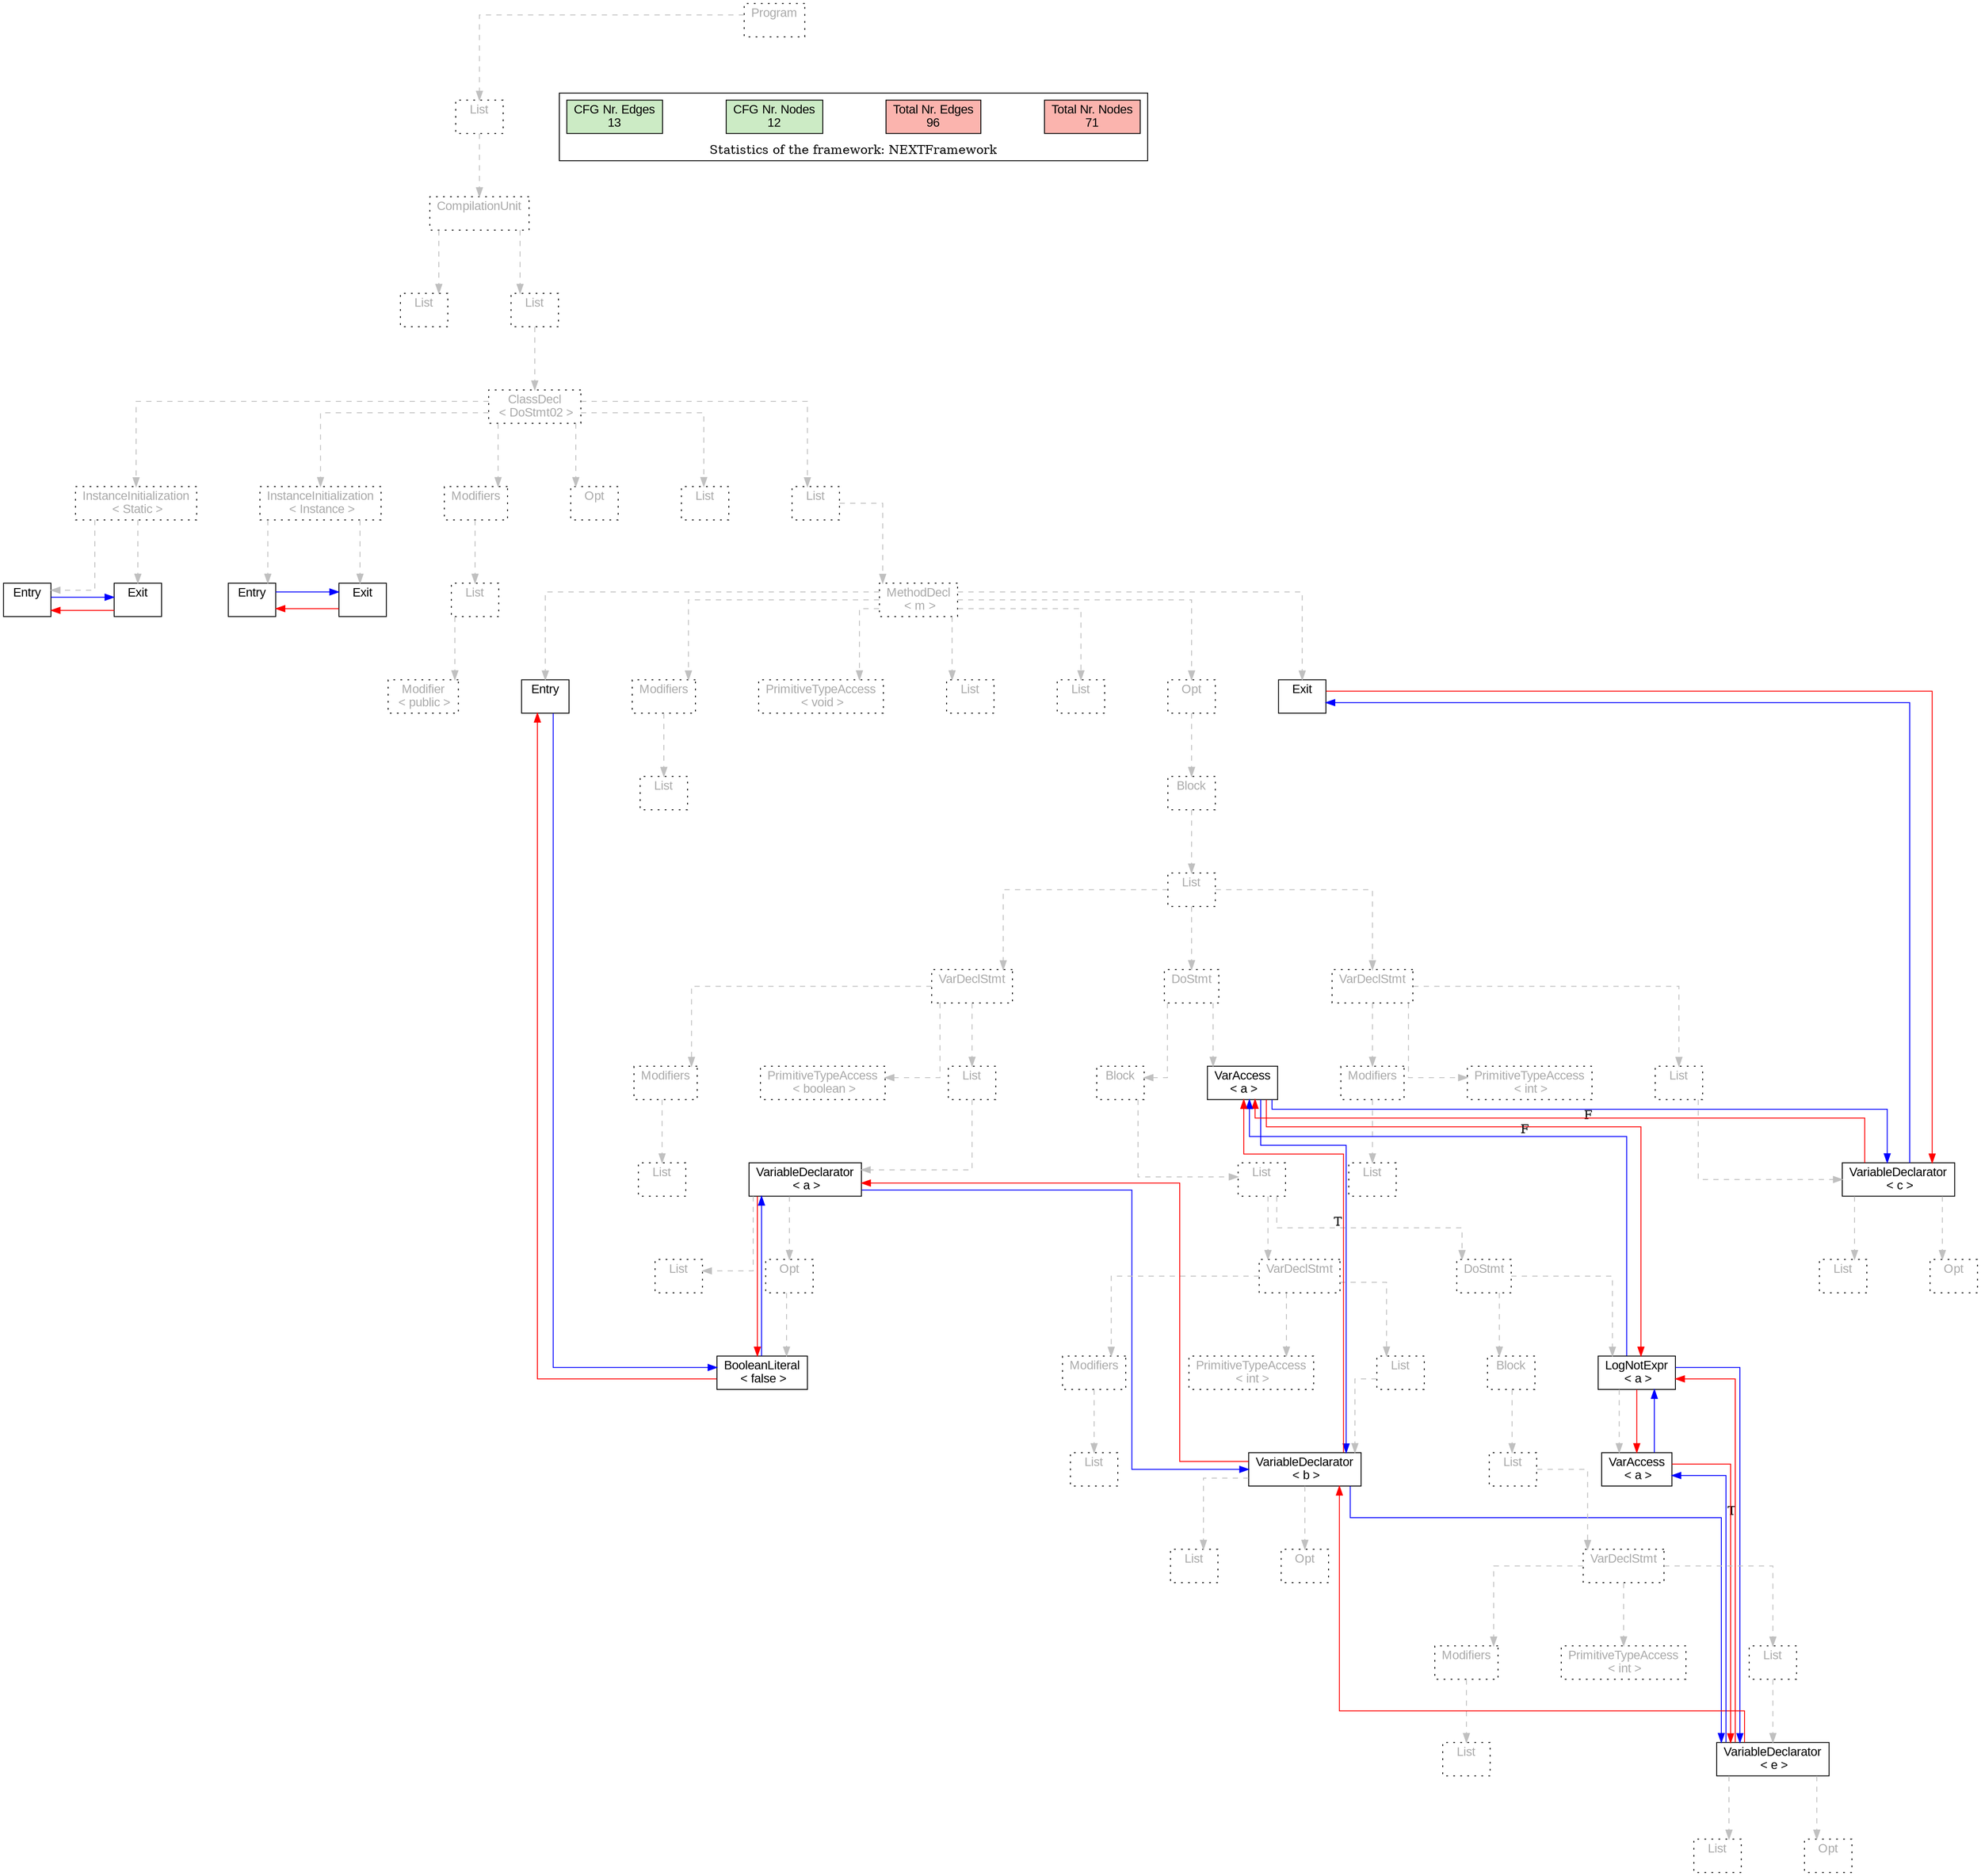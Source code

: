 digraph G {
graph [splines=ortho, nodesep="1", ranksep="1"]
node [shape=rect, fontname=Arial];
{ rank = same; "Program[0]"}
{ rank = same; "List[1]"}
{ rank = same; "CompilationUnit[2]"}
{ rank = same; "List[3]"; "List[4]"}
{ rank = same; "ClassDecl[5]"}
{ rank = same; "Modifiers[22]"; "Opt[25]"; "List[26]"; "List[27]"; "InstanceInitialization[6]"; "InstanceInitialization[14]"}
{ rank = same; "List[23]"; "MethodDecl[28]"; "Entry[7]"; "Exit[8]"; "Entry[15]"; "Exit[16]"}
{ rank = same; "Modifier[24]"; "Entry[29]"; "Modifiers[30]"; "PrimitiveTypeAccess[32]"; "List[33]"; "List[34]"; "Opt[35]"; "Exit[36]"}
{ rank = same; "List[31]"; "Block[36]"}
{ rank = same; "List[37]"}
{ rank = same; "VarDeclStmt[38]"; "DoStmt[47]"; "VarDeclStmt[72]"}
{ rank = same; "Modifiers[39]"; "PrimitiveTypeAccess[41]"; "List[42]"; "Block[48]"; "VarAccess[71]"; "Modifiers[73]"; "PrimitiveTypeAccess[75]"; "List[76]"}
{ rank = same; "List[40]"; "VariableDeclarator[43]"; "List[49]"; "List[74]"; "VariableDeclarator[77]"}
{ rank = same; "List[44]"; "Opt[45]"; "VarDeclStmt[50]"; "DoStmt[58]"; "List[78]"; "Opt[79]"}
{ rank = same; "BooleanLiteral[46]"; "Modifiers[51]"; "PrimitiveTypeAccess[53]"; "List[54]"; "Block[59]"; "LogNotExpr[69]"}
{ rank = same; "List[52]"; "VariableDeclarator[55]"; "List[60]"; "VarAccess[70]"}
{ rank = same; "Modifiers[62]"; "PrimitiveTypeAccess[64]"; "List[65]"}
{ rank = same; "List[56]"; "Opt[57]"; "VarDeclStmt[61]"}
{ rank = same; "List[67]"; "Opt[68]"}
{ rank = same; "List[63]"; "VariableDeclarator[66]"}
"Program[0]" [label="Program\n ", style= dotted   fillcolor="#eeeeee" fontcolor="#aaaaaa"  ]
"List[1]" [label="List\n ", style= dotted   fillcolor="#eeeeee" fontcolor="#aaaaaa"  ]
"CompilationUnit[2]" [label="CompilationUnit\n ", style= dotted   fillcolor="#eeeeee" fontcolor="#aaaaaa"  ]
"List[3]" [label="List\n ", style= dotted   fillcolor="#eeeeee" fontcolor="#aaaaaa"  ]
"List[4]" [label="List\n ", style= dotted   fillcolor="#eeeeee" fontcolor="#aaaaaa"  ]
"ClassDecl[5]" [label="ClassDecl\n < DoStmt02 >", style= dotted   fillcolor="#eeeeee" fontcolor="#aaaaaa"  ]
"Modifiers[22]" [label="Modifiers\n ", style= dotted   fillcolor="#eeeeee" fontcolor="#aaaaaa"  ]
"List[23]" [label="List\n ", style= dotted   fillcolor="#eeeeee" fontcolor="#aaaaaa"  ]
"Modifier[24]" [label="Modifier\n < public >", style= dotted   fillcolor="#eeeeee" fontcolor="#aaaaaa"  ]
"Opt[25]" [label="Opt\n ", style= dotted   fillcolor="#eeeeee" fontcolor="#aaaaaa"  ]
"List[26]" [label="List\n ", style= dotted   fillcolor="#eeeeee" fontcolor="#aaaaaa"  ]
"List[27]" [label="List\n ", style= dotted   fillcolor="#eeeeee" fontcolor="#aaaaaa"  ]
"MethodDecl[28]" [label="MethodDecl\n < m >", style= dotted   fillcolor="#eeeeee" fontcolor="#aaaaaa"  ]
"Entry[29]" [label="Entry\n ", fillcolor=white   style=filled  ]
"Modifiers[30]" [label="Modifiers\n ", style= dotted   fillcolor="#eeeeee" fontcolor="#aaaaaa"  ]
"List[31]" [label="List\n ", style= dotted   fillcolor="#eeeeee" fontcolor="#aaaaaa"  ]
"PrimitiveTypeAccess[32]" [label="PrimitiveTypeAccess\n < void >", style= dotted   fillcolor="#eeeeee" fontcolor="#aaaaaa"  ]
"List[33]" [label="List\n ", style= dotted   fillcolor="#eeeeee" fontcolor="#aaaaaa"  ]
"List[34]" [label="List\n ", style= dotted   fillcolor="#eeeeee" fontcolor="#aaaaaa"  ]
"Opt[35]" [label="Opt\n ", style= dotted   fillcolor="#eeeeee" fontcolor="#aaaaaa"  ]
"Block[36]" [label="Block\n ", style= dotted   fillcolor="#eeeeee" fontcolor="#aaaaaa"  ]
"List[37]" [label="List\n ", style= dotted   fillcolor="#eeeeee" fontcolor="#aaaaaa"  ]
"VarDeclStmt[38]" [label="VarDeclStmt\n ", style= dotted   fillcolor="#eeeeee" fontcolor="#aaaaaa"  ]
"Modifiers[39]" [label="Modifiers\n ", style= dotted   fillcolor="#eeeeee" fontcolor="#aaaaaa"  ]
"List[40]" [label="List\n ", style= dotted   fillcolor="#eeeeee" fontcolor="#aaaaaa"  ]
"PrimitiveTypeAccess[41]" [label="PrimitiveTypeAccess\n < boolean >", style= dotted   fillcolor="#eeeeee" fontcolor="#aaaaaa"  ]
"List[42]" [label="List\n ", style= dotted   fillcolor="#eeeeee" fontcolor="#aaaaaa"  ]
"VariableDeclarator[43]" [label="VariableDeclarator\n < a >", fillcolor=white   style=filled  ]
"List[44]" [label="List\n ", style= dotted   fillcolor="#eeeeee" fontcolor="#aaaaaa"  ]
"Opt[45]" [label="Opt\n ", style= dotted   fillcolor="#eeeeee" fontcolor="#aaaaaa"  ]
"BooleanLiteral[46]" [label="BooleanLiteral\n < false >", fillcolor=white   style=filled  ]
"DoStmt[47]" [label="DoStmt\n ", style= dotted   fillcolor="#eeeeee" fontcolor="#aaaaaa"  ]
"Block[48]" [label="Block\n ", style= dotted   fillcolor="#eeeeee" fontcolor="#aaaaaa"  ]
"List[49]" [label="List\n ", style= dotted   fillcolor="#eeeeee" fontcolor="#aaaaaa"  ]
"VarDeclStmt[50]" [label="VarDeclStmt\n ", style= dotted   fillcolor="#eeeeee" fontcolor="#aaaaaa"  ]
"Modifiers[51]" [label="Modifiers\n ", style= dotted   fillcolor="#eeeeee" fontcolor="#aaaaaa"  ]
"List[52]" [label="List\n ", style= dotted   fillcolor="#eeeeee" fontcolor="#aaaaaa"  ]
"PrimitiveTypeAccess[53]" [label="PrimitiveTypeAccess\n < int >", style= dotted   fillcolor="#eeeeee" fontcolor="#aaaaaa"  ]
"List[54]" [label="List\n ", style= dotted   fillcolor="#eeeeee" fontcolor="#aaaaaa"  ]
"VariableDeclarator[55]" [label="VariableDeclarator\n < b >", fillcolor=white   style=filled  ]
"List[56]" [label="List\n ", style= dotted   fillcolor="#eeeeee" fontcolor="#aaaaaa"  ]
"Opt[57]" [label="Opt\n ", style= dotted   fillcolor="#eeeeee" fontcolor="#aaaaaa"  ]
"DoStmt[58]" [label="DoStmt\n ", style= dotted   fillcolor="#eeeeee" fontcolor="#aaaaaa"  ]
"Block[59]" [label="Block\n ", style= dotted   fillcolor="#eeeeee" fontcolor="#aaaaaa"  ]
"List[60]" [label="List\n ", style= dotted   fillcolor="#eeeeee" fontcolor="#aaaaaa"  ]
"VarDeclStmt[61]" [label="VarDeclStmt\n ", style= dotted   fillcolor="#eeeeee" fontcolor="#aaaaaa"  ]
"Modifiers[62]" [label="Modifiers\n ", style= dotted   fillcolor="#eeeeee" fontcolor="#aaaaaa"  ]
"List[63]" [label="List\n ", style= dotted   fillcolor="#eeeeee" fontcolor="#aaaaaa"  ]
"PrimitiveTypeAccess[64]" [label="PrimitiveTypeAccess\n < int >", style= dotted   fillcolor="#eeeeee" fontcolor="#aaaaaa"  ]
"List[65]" [label="List\n ", style= dotted   fillcolor="#eeeeee" fontcolor="#aaaaaa"  ]
"VariableDeclarator[66]" [label="VariableDeclarator\n < e >", fillcolor=white   style=filled  ]
"List[67]" [label="List\n ", style= dotted   fillcolor="#eeeeee" fontcolor="#aaaaaa"  ]
"Opt[68]" [label="Opt\n ", style= dotted   fillcolor="#eeeeee" fontcolor="#aaaaaa"  ]
"LogNotExpr[69]" [label="LogNotExpr\n < a >", fillcolor=white   style=filled  ]
"VarAccess[70]" [label="VarAccess\n < a >", fillcolor=white   style=filled  ]
"VarAccess[71]" [label="VarAccess\n < a >", fillcolor=white   style=filled  ]
"VarDeclStmt[72]" [label="VarDeclStmt\n ", style= dotted   fillcolor="#eeeeee" fontcolor="#aaaaaa"  ]
"Modifiers[73]" [label="Modifiers\n ", style= dotted   fillcolor="#eeeeee" fontcolor="#aaaaaa"  ]
"List[74]" [label="List\n ", style= dotted   fillcolor="#eeeeee" fontcolor="#aaaaaa"  ]
"PrimitiveTypeAccess[75]" [label="PrimitiveTypeAccess\n < int >", style= dotted   fillcolor="#eeeeee" fontcolor="#aaaaaa"  ]
"List[76]" [label="List\n ", style= dotted   fillcolor="#eeeeee" fontcolor="#aaaaaa"  ]
"VariableDeclarator[77]" [label="VariableDeclarator\n < c >", fillcolor=white   style=filled  ]
"List[78]" [label="List\n ", style= dotted   fillcolor="#eeeeee" fontcolor="#aaaaaa"  ]
"Opt[79]" [label="Opt\n ", style= dotted   fillcolor="#eeeeee" fontcolor="#aaaaaa"  ]
"Exit[36]" [label="Exit\n ", fillcolor=white   style=filled  ]
"InstanceInitialization[6]" [label="InstanceInitialization\n < Instance >", style= dotted   fillcolor="#eeeeee" fontcolor="#aaaaaa"  ]
"Entry[7]" [label="Entry\n ", fillcolor=white   style=filled  ]
"Exit[8]" [label="Exit\n ", fillcolor=white   style=filled  ]
"InstanceInitialization[14]" [label="InstanceInitialization\n < Static >", style= dotted   fillcolor="#eeeeee" fontcolor="#aaaaaa"  ]
"Entry[15]" [label="Entry\n ", fillcolor=white   style=filled  ]
"Exit[16]" [label="Exit\n ", fillcolor=white   style=filled  ]
"CompilationUnit[2]" -> "List[3]" [style=dashed, color=gray]
"List[23]" -> "Modifier[24]" [style=dashed, color=gray]
"Modifiers[22]" -> "List[23]" [style=dashed, color=gray]
"ClassDecl[5]" -> "Modifiers[22]" [style=dashed, color=gray]
"ClassDecl[5]" -> "Opt[25]" [style=dashed, color=gray]
"ClassDecl[5]" -> "List[26]" [style=dashed, color=gray]
"MethodDecl[28]" -> "Entry[29]" [style=dashed, color=gray]
"Modifiers[30]" -> "List[31]" [style=dashed, color=gray]
"MethodDecl[28]" -> "Modifiers[30]" [style=dashed, color=gray]
"MethodDecl[28]" -> "PrimitiveTypeAccess[32]" [style=dashed, color=gray]
"MethodDecl[28]" -> "List[33]" [style=dashed, color=gray]
"MethodDecl[28]" -> "List[34]" [style=dashed, color=gray]
"Modifiers[39]" -> "List[40]" [style=dashed, color=gray]
"VarDeclStmt[38]" -> "Modifiers[39]" [style=dashed, color=gray]
"VarDeclStmt[38]" -> "PrimitiveTypeAccess[41]" [style=dashed, color=gray]
"VariableDeclarator[43]" -> "List[44]" [style=dashed, color=gray]
"Opt[45]" -> "BooleanLiteral[46]" [style=dashed, color=gray]
"VariableDeclarator[43]" -> "Opt[45]" [style=dashed, color=gray]
"List[42]" -> "VariableDeclarator[43]" [style=dashed, color=gray]
"VarDeclStmt[38]" -> "List[42]" [style=dashed, color=gray]
"List[37]" -> "VarDeclStmt[38]" [style=dashed, color=gray]
"Modifiers[51]" -> "List[52]" [style=dashed, color=gray]
"VarDeclStmt[50]" -> "Modifiers[51]" [style=dashed, color=gray]
"VarDeclStmt[50]" -> "PrimitiveTypeAccess[53]" [style=dashed, color=gray]
"VariableDeclarator[55]" -> "List[56]" [style=dashed, color=gray]
"VariableDeclarator[55]" -> "Opt[57]" [style=dashed, color=gray]
"List[54]" -> "VariableDeclarator[55]" [style=dashed, color=gray]
"VarDeclStmt[50]" -> "List[54]" [style=dashed, color=gray]
"List[49]" -> "VarDeclStmt[50]" [style=dashed, color=gray]
"Modifiers[62]" -> "List[63]" [style=dashed, color=gray]
"VarDeclStmt[61]" -> "Modifiers[62]" [style=dashed, color=gray]
"VarDeclStmt[61]" -> "PrimitiveTypeAccess[64]" [style=dashed, color=gray]
"VariableDeclarator[66]" -> "List[67]" [style=dashed, color=gray]
"VariableDeclarator[66]" -> "Opt[68]" [style=dashed, color=gray]
"List[65]" -> "VariableDeclarator[66]" [style=dashed, color=gray]
"VarDeclStmt[61]" -> "List[65]" [style=dashed, color=gray]
"List[60]" -> "VarDeclStmt[61]" [style=dashed, color=gray]
"Block[59]" -> "List[60]" [style=dashed, color=gray]
"DoStmt[58]" -> "Block[59]" [style=dashed, color=gray]
"LogNotExpr[69]" -> "VarAccess[70]" [style=dashed, color=gray]
"DoStmt[58]" -> "LogNotExpr[69]" [style=dashed, color=gray]
"List[49]" -> "DoStmt[58]" [style=dashed, color=gray]
"Block[48]" -> "List[49]" [style=dashed, color=gray]
"DoStmt[47]" -> "Block[48]" [style=dashed, color=gray]
"DoStmt[47]" -> "VarAccess[71]" [style=dashed, color=gray]
"List[37]" -> "DoStmt[47]" [style=dashed, color=gray]
"Modifiers[73]" -> "List[74]" [style=dashed, color=gray]
"VarDeclStmt[72]" -> "Modifiers[73]" [style=dashed, color=gray]
"VarDeclStmt[72]" -> "PrimitiveTypeAccess[75]" [style=dashed, color=gray]
"VariableDeclarator[77]" -> "List[78]" [style=dashed, color=gray]
"VariableDeclarator[77]" -> "Opt[79]" [style=dashed, color=gray]
"List[76]" -> "VariableDeclarator[77]" [style=dashed, color=gray]
"VarDeclStmt[72]" -> "List[76]" [style=dashed, color=gray]
"List[37]" -> "VarDeclStmt[72]" [style=dashed, color=gray]
"Block[36]" -> "List[37]" [style=dashed, color=gray]
"Opt[35]" -> "Block[36]" [style=dashed, color=gray]
"MethodDecl[28]" -> "Opt[35]" [style=dashed, color=gray]
"MethodDecl[28]" -> "Exit[36]" [style=dashed, color=gray]
"List[27]" -> "MethodDecl[28]" [style=dashed, color=gray]
"ClassDecl[5]" -> "List[27]" [style=dashed, color=gray]
"InstanceInitialization[6]" -> "Entry[7]" [style=dashed, color=gray]
"InstanceInitialization[6]" -> "Exit[8]" [style=dashed, color=gray]
"InstanceInitialization[14]" -> "Entry[15]" [style=dashed, color=gray]
"InstanceInitialization[14]" -> "Exit[16]" [style=dashed, color=gray]
"ClassDecl[5]" -> "InstanceInitialization[6]" [style=dashed, color=gray]
"ClassDecl[5]" -> "InstanceInitialization[14]" [style=dashed, color=gray]
"List[4]" -> "ClassDecl[5]" [style=dashed, color=gray]
"CompilationUnit[2]" -> "List[4]" [style=dashed, color=gray]
"List[1]" -> "CompilationUnit[2]" [style=dashed, color=gray]
"Program[0]" -> "List[1]" [style=dashed, color=gray]
"Exit[16]" -> "Entry[15]" [color=red, constraint=false]
"Entry[15]" -> "Exit[16]" [color=blue, constraint=false, xlabel=" "] 
"Exit[8]" -> "Entry[7]" [color=red, constraint=false]
"Entry[7]" -> "Exit[8]" [color=blue, constraint=false, xlabel=" "] 
"Exit[36]" -> "VariableDeclarator[77]" [color=red, constraint=false]
"VariableDeclarator[77]" -> "Exit[36]" [color=blue, constraint=false, xlabel=" "] 
"VariableDeclarator[77]" -> "VarAccess[71]" [color=red, constraint=false]
"VarAccess[71]" -> "VariableDeclarator[55]" [color=blue, constraint=false, xlabel="T "] 
"VarAccess[71]" -> "VariableDeclarator[77]" [color=blue, constraint=false, xlabel="F "] 
"VarAccess[71]" -> "LogNotExpr[69]" [color=red, constraint=false]
"LogNotExpr[69]" -> "VariableDeclarator[66]" [color=blue, constraint=false, xlabel="T "] 
"LogNotExpr[69]" -> "VarAccess[71]" [color=blue, constraint=false, xlabel="F "] 
"LogNotExpr[69]" -> "VarAccess[70]" [color=red, constraint=false]
"VarAccess[70]" -> "LogNotExpr[69]" [color=blue, constraint=false, xlabel=" "] 
"VarAccess[70]" -> "VariableDeclarator[66]" [color=red, constraint=false]
"VariableDeclarator[66]" -> "VarAccess[70]" [color=blue, constraint=false, xlabel=" "] 
"VariableDeclarator[66]" -> "VariableDeclarator[55]" [color=red, constraint=false]
"VariableDeclarator[66]" -> "LogNotExpr[69]" [color=red, constraint=false]
"VariableDeclarator[55]" -> "VariableDeclarator[66]" [color=blue, constraint=false, xlabel=" "] 
"VariableDeclarator[55]" -> "VariableDeclarator[43]" [color=red, constraint=false]
"VariableDeclarator[55]" -> "VarAccess[71]" [color=red, constraint=false]
"VariableDeclarator[43]" -> "VariableDeclarator[55]" [color=blue, constraint=false, xlabel=" "] 
"VariableDeclarator[43]" -> "BooleanLiteral[46]" [color=red, constraint=false]
"BooleanLiteral[46]" -> "VariableDeclarator[43]" [color=blue, constraint=false, xlabel=" "] 
"BooleanLiteral[46]" -> "Entry[29]" [color=red, constraint=false]
"Entry[29]" -> "BooleanLiteral[46]" [color=blue, constraint=false, xlabel=" "] 
"List[3]" -> "List[4]" [style=invis]
"InstanceInitialization[14]" -> "InstanceInitialization[6]" -> "Modifiers[22]" -> "Opt[25]" -> "List[26]" -> "List[27]" [style=invis]
"Entry[29]" -> "Modifiers[30]" -> "PrimitiveTypeAccess[32]" -> "List[33]" -> "List[34]" -> "Opt[35]" -> "Exit[36]" [style=invis]
"VarDeclStmt[38]" -> "DoStmt[47]" -> "VarDeclStmt[72]" [style=invis]
"Modifiers[39]" -> "PrimitiveTypeAccess[41]" -> "List[42]" [style=invis]
"List[44]" -> "Opt[45]" [style=invis]
"Block[48]" -> "VarAccess[71]" [style=invis]
"VarDeclStmt[50]" -> "DoStmt[58]" [style=invis]
"Modifiers[51]" -> "PrimitiveTypeAccess[53]" -> "List[54]" [style=invis]
"List[56]" -> "Opt[57]" [style=invis]
"Block[59]" -> "LogNotExpr[69]" [style=invis]
"Modifiers[62]" -> "PrimitiveTypeAccess[64]" -> "List[65]" [style=invis]
"List[67]" -> "Opt[68]" [style=invis]
"Modifiers[73]" -> "PrimitiveTypeAccess[75]" -> "List[76]" [style=invis]
"List[78]" -> "Opt[79]" [style=invis]
"Entry[7]" -> "Exit[8]" [style=invis]
"Entry[15]" -> "Exit[16]" [style=invis]

subgraph cluster_legend {
{node [style=filled, fillcolor=1, colorscheme="pastel13"]
Nodes [label="Total Nr. Nodes
71", fillcolor=1]
Edges [label="Total Nr. Edges
96", fillcolor=1]
NodesCFG [label="CFG Nr. Nodes
12", fillcolor=3]
EdgesCFG [label="CFG Nr. Edges
13", fillcolor=3]
Nodes-> "Program[0]" -> NodesCFG  [style="invis"]
Edges -> "Program[0]" ->EdgesCFG [style="invis"]}
label = "Statistics of the framework: NEXTFramework"
style="solid"
ranksep=0.05
nodesep=0.01
labelloc = b
len=2
}}